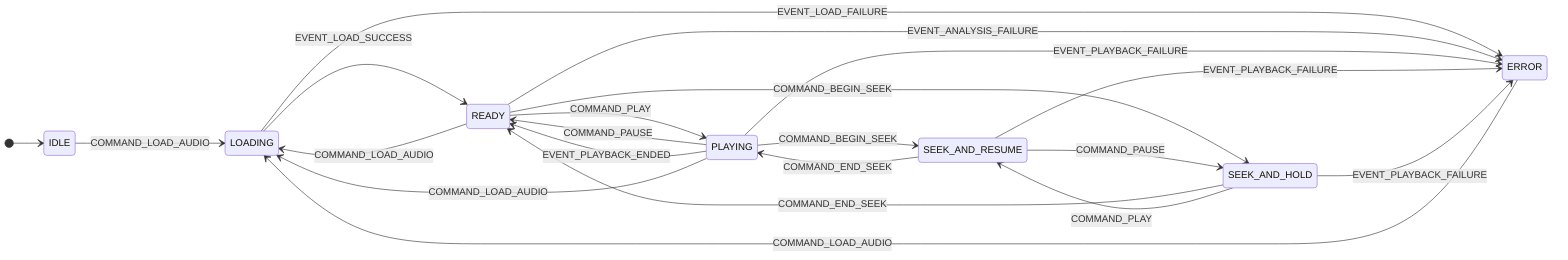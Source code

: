 stateDiagram-v2
    direction LR
    [*] --> IDLE
    IDLE --> LOADING: COMMAND_LOAD_AUDIO

    LOADING --> READY: EVENT_LOAD_SUCCESS
    LOADING --> ERROR: EVENT_LOAD_FAILURE

    READY --> PLAYING: COMMAND_PLAY
    READY --> SEEK_AND_HOLD: COMMAND_BEGIN_SEEK
    READY --> LOADING: COMMAND_LOAD_AUDIO
    READY --> ERROR: EVENT_ANALYSIS_FAILURE

    PLAYING --> READY: COMMAND_PAUSE
    PLAYING --> READY: EVENT_PLAYBACK_ENDED
    PLAYING --> SEEK_AND_RESUME: COMMAND_BEGIN_SEEK
    PLAYING --> LOADING: COMMAND_LOAD_AUDIO
    PLAYING --> ERROR: EVENT_PLAYBACK_FAILURE

    SEEK_AND_RESUME --> PLAYING: COMMAND_END_SEEK
    SEEK_AND_RESUME --> SEEK_AND_HOLD: COMMAND_PAUSE
    SEEK_AND_RESUME --> ERROR: EVENT_PLAYBACK_FAILURE

    SEEK_AND_HOLD --> READY: COMMAND_END_SEEK
    SEEK_AND_HOLD --> SEEK_AND_RESUME: COMMAND_PLAY
    SEEK_AND_HOLD --> ERROR: EVENT_PLAYBACK_FAILURE

    ERROR --> LOADING: COMMAND_LOAD_AUDIO
